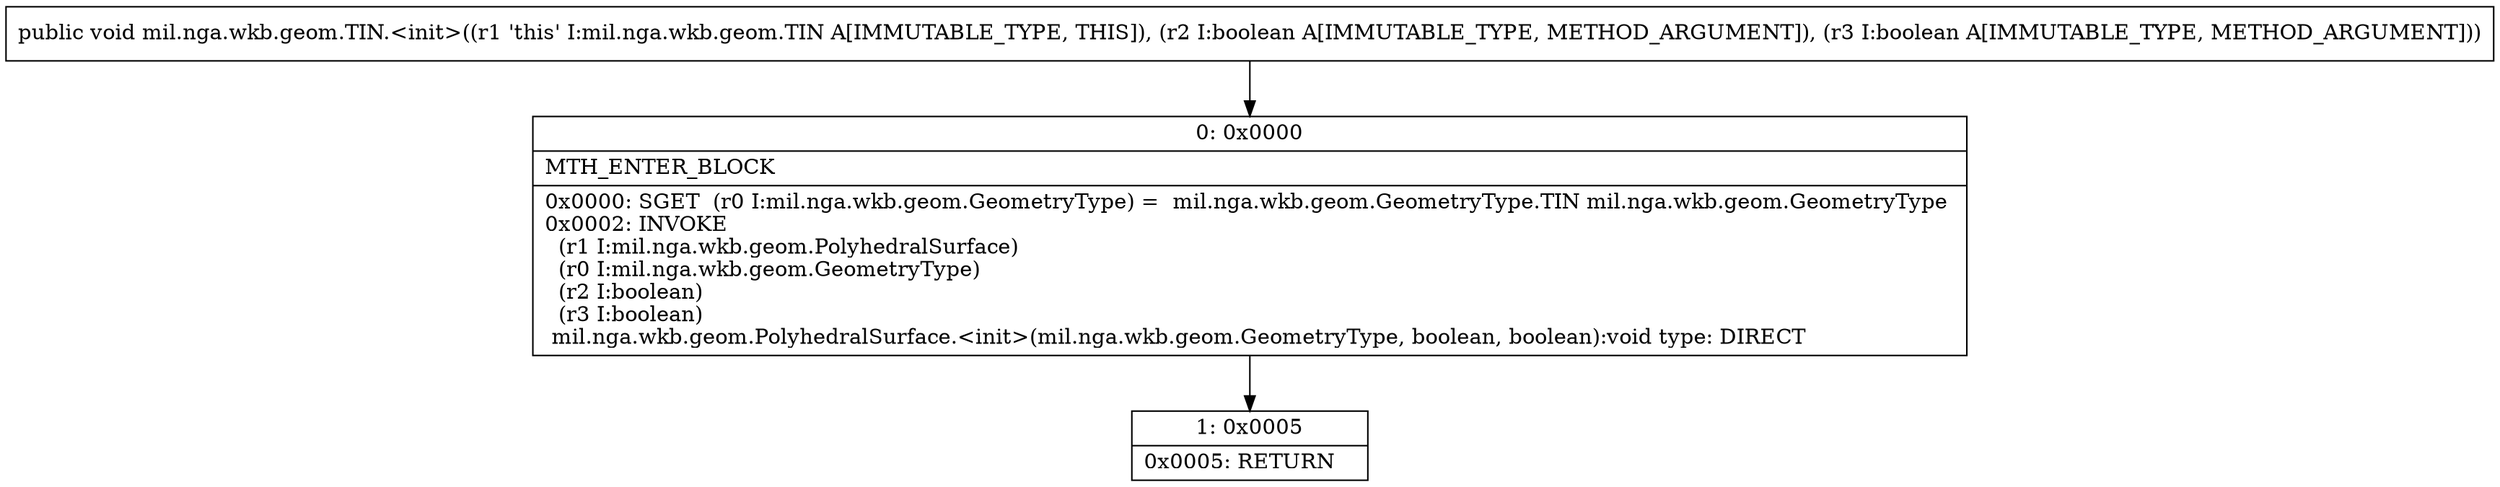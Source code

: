 digraph "CFG formil.nga.wkb.geom.TIN.\<init\>(ZZ)V" {
Node_0 [shape=record,label="{0\:\ 0x0000|MTH_ENTER_BLOCK\l|0x0000: SGET  (r0 I:mil.nga.wkb.geom.GeometryType) =  mil.nga.wkb.geom.GeometryType.TIN mil.nga.wkb.geom.GeometryType \l0x0002: INVOKE  \l  (r1 I:mil.nga.wkb.geom.PolyhedralSurface)\l  (r0 I:mil.nga.wkb.geom.GeometryType)\l  (r2 I:boolean)\l  (r3 I:boolean)\l mil.nga.wkb.geom.PolyhedralSurface.\<init\>(mil.nga.wkb.geom.GeometryType, boolean, boolean):void type: DIRECT \l}"];
Node_1 [shape=record,label="{1\:\ 0x0005|0x0005: RETURN   \l}"];
MethodNode[shape=record,label="{public void mil.nga.wkb.geom.TIN.\<init\>((r1 'this' I:mil.nga.wkb.geom.TIN A[IMMUTABLE_TYPE, THIS]), (r2 I:boolean A[IMMUTABLE_TYPE, METHOD_ARGUMENT]), (r3 I:boolean A[IMMUTABLE_TYPE, METHOD_ARGUMENT])) }"];
MethodNode -> Node_0;
Node_0 -> Node_1;
}

